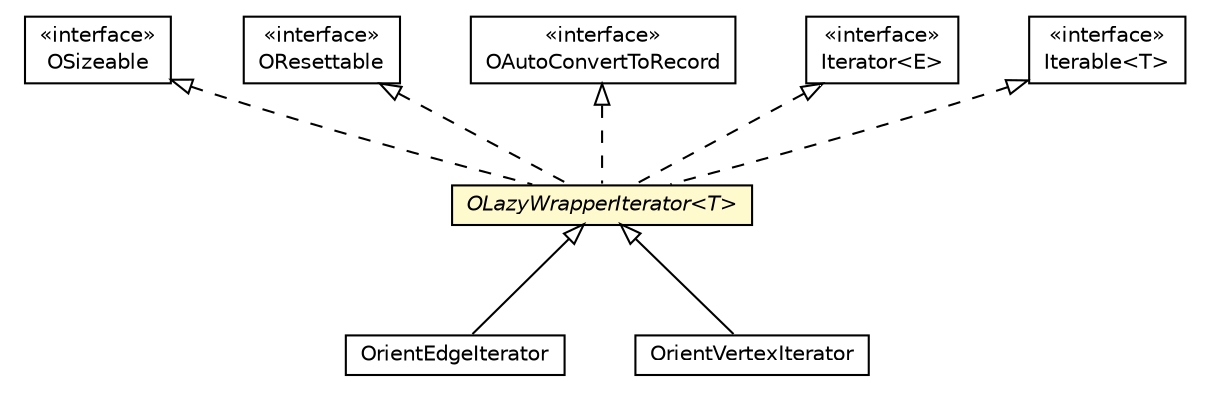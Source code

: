 #!/usr/local/bin/dot
#
# Class diagram 
# Generated by UMLGraph version R5_6-24-gf6e263 (http://www.umlgraph.org/)
#

digraph G {
	edge [fontname="Helvetica",fontsize=10,labelfontname="Helvetica",labelfontsize=10];
	node [fontname="Helvetica",fontsize=10,shape=plaintext];
	nodesep=0.25;
	ranksep=0.5;
	// com.orientechnologies.common.util.OSizeable
	c2255885 [label=<<table title="com.orientechnologies.common.util.OSizeable" border="0" cellborder="1" cellspacing="0" cellpadding="2" port="p" href="../../../common/util/OSizeable.html">
		<tr><td><table border="0" cellspacing="0" cellpadding="1">
<tr><td align="center" balign="center"> &#171;interface&#187; </td></tr>
<tr><td align="center" balign="center"> OSizeable </td></tr>
		</table></td></tr>
		</table>>, URL="../../../common/util/OSizeable.html", fontname="Helvetica", fontcolor="black", fontsize=10.0];
	// com.orientechnologies.common.util.OResettable
	c2255889 [label=<<table title="com.orientechnologies.common.util.OResettable" border="0" cellborder="1" cellspacing="0" cellpadding="2" port="p" href="../../../common/util/OResettable.html">
		<tr><td><table border="0" cellspacing="0" cellpadding="1">
<tr><td align="center" balign="center"> &#171;interface&#187; </td></tr>
<tr><td align="center" balign="center"> OResettable </td></tr>
		</table></td></tr>
		</table>>, URL="../../../common/util/OResettable.html", fontname="Helvetica", fontcolor="black", fontsize=10.0];
	// com.orientechnologies.orient.core.db.record.OAutoConvertToRecord
	c2255991 [label=<<table title="com.orientechnologies.orient.core.db.record.OAutoConvertToRecord" border="0" cellborder="1" cellspacing="0" cellpadding="2" port="p" href="../db/record/OAutoConvertToRecord.html">
		<tr><td><table border="0" cellspacing="0" cellpadding="1">
<tr><td align="center" balign="center"> &#171;interface&#187; </td></tr>
<tr><td align="center" balign="center"> OAutoConvertToRecord </td></tr>
		</table></td></tr>
		</table>>, URL="../db/record/OAutoConvertToRecord.html", fontname="Helvetica", fontcolor="black", fontsize=10.0];
	// com.orientechnologies.orient.core.iterator.OLazyWrapperIterator<T>
	c2257148 [label=<<table title="com.orientechnologies.orient.core.iterator.OLazyWrapperIterator" border="0" cellborder="1" cellspacing="0" cellpadding="2" port="p" bgcolor="lemonChiffon" href="./OLazyWrapperIterator.html">
		<tr><td><table border="0" cellspacing="0" cellpadding="1">
<tr><td align="center" balign="center"><font face="Helvetica-Oblique"> OLazyWrapperIterator&lt;T&gt; </font></td></tr>
		</table></td></tr>
		</table>>, URL="./OLazyWrapperIterator.html", fontname="Helvetica", fontcolor="black", fontsize=10.0];
	// com.tinkerpop.blueprints.impls.orient.OrientEdgeIterator
	c2257489 [label=<<table title="com.tinkerpop.blueprints.impls.orient.OrientEdgeIterator" border="0" cellborder="1" cellspacing="0" cellpadding="2" port="p" href="../../../../tinkerpop/blueprints/impls/orient/OrientEdgeIterator.html">
		<tr><td><table border="0" cellspacing="0" cellpadding="1">
<tr><td align="center" balign="center"> OrientEdgeIterator </td></tr>
		</table></td></tr>
		</table>>, URL="../../../../tinkerpop/blueprints/impls/orient/OrientEdgeIterator.html", fontname="Helvetica", fontcolor="black", fontsize=10.0];
	// com.tinkerpop.blueprints.impls.orient.OrientVertexIterator
	c2257505 [label=<<table title="com.tinkerpop.blueprints.impls.orient.OrientVertexIterator" border="0" cellborder="1" cellspacing="0" cellpadding="2" port="p" href="../../../../tinkerpop/blueprints/impls/orient/OrientVertexIterator.html">
		<tr><td><table border="0" cellspacing="0" cellpadding="1">
<tr><td align="center" balign="center"> OrientVertexIterator </td></tr>
		</table></td></tr>
		</table>>, URL="../../../../tinkerpop/blueprints/impls/orient/OrientVertexIterator.html", fontname="Helvetica", fontcolor="black", fontsize=10.0];
	//com.orientechnologies.orient.core.iterator.OLazyWrapperIterator<T> implements com.orientechnologies.orient.core.db.record.OAutoConvertToRecord
	c2255991:p -> c2257148:p [dir=back,arrowtail=empty,style=dashed];
	//com.orientechnologies.orient.core.iterator.OLazyWrapperIterator<T> implements java.util.Iterator<E>
	c2257770:p -> c2257148:p [dir=back,arrowtail=empty,style=dashed];
	//com.orientechnologies.orient.core.iterator.OLazyWrapperIterator<T> implements java.lang.Iterable<T>
	c2257771:p -> c2257148:p [dir=back,arrowtail=empty,style=dashed];
	//com.orientechnologies.orient.core.iterator.OLazyWrapperIterator<T> implements com.orientechnologies.common.util.OResettable
	c2255889:p -> c2257148:p [dir=back,arrowtail=empty,style=dashed];
	//com.orientechnologies.orient.core.iterator.OLazyWrapperIterator<T> implements com.orientechnologies.common.util.OSizeable
	c2255885:p -> c2257148:p [dir=back,arrowtail=empty,style=dashed];
	//com.tinkerpop.blueprints.impls.orient.OrientEdgeIterator extends com.orientechnologies.orient.core.iterator.OLazyWrapperIterator<com.tinkerpop.blueprints.impls.orient.OrientEdge>
	c2257148:p -> c2257489:p [dir=back,arrowtail=empty];
	//com.tinkerpop.blueprints.impls.orient.OrientVertexIterator extends com.orientechnologies.orient.core.iterator.OLazyWrapperIterator<com.tinkerpop.blueprints.Vertex>
	c2257148:p -> c2257505:p [dir=back,arrowtail=empty];
	// java.lang.Iterable<T>
	c2257771 [label=<<table title="java.lang.Iterable" border="0" cellborder="1" cellspacing="0" cellpadding="2" port="p" href="http://java.sun.com/j2se/1.4.2/docs/api/java/lang/Iterable.html">
		<tr><td><table border="0" cellspacing="0" cellpadding="1">
<tr><td align="center" balign="center"> &#171;interface&#187; </td></tr>
<tr><td align="center" balign="center"> Iterable&lt;T&gt; </td></tr>
		</table></td></tr>
		</table>>, URL="http://java.sun.com/j2se/1.4.2/docs/api/java/lang/Iterable.html", fontname="Helvetica", fontcolor="black", fontsize=10.0];
	// java.util.Iterator<E>
	c2257770 [label=<<table title="java.util.Iterator" border="0" cellborder="1" cellspacing="0" cellpadding="2" port="p" href="http://java.sun.com/j2se/1.4.2/docs/api/java/util/Iterator.html">
		<tr><td><table border="0" cellspacing="0" cellpadding="1">
<tr><td align="center" balign="center"> &#171;interface&#187; </td></tr>
<tr><td align="center" balign="center"> Iterator&lt;E&gt; </td></tr>
		</table></td></tr>
		</table>>, URL="http://java.sun.com/j2se/1.4.2/docs/api/java/util/Iterator.html", fontname="Helvetica", fontcolor="black", fontsize=10.0];
}

